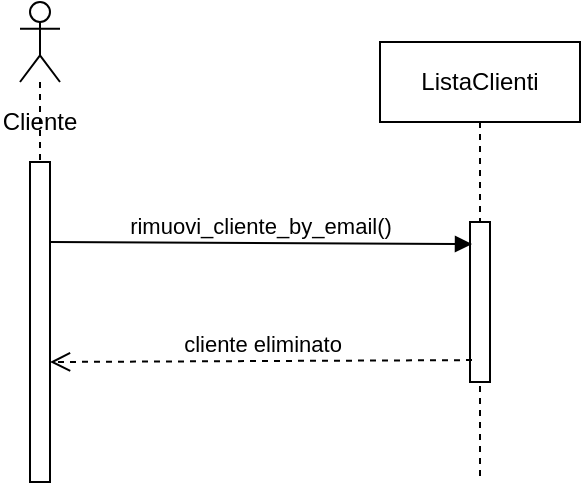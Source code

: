 <mxfile version="14.8.1" type="device"><diagram id="d8wV7OmDlCyUAEeFK4hV" name="Page-1"><mxGraphModel dx="934" dy="420" grid="1" gridSize="10" guides="1" tooltips="1" connect="1" arrows="1" fold="1" page="1" pageScale="1" pageWidth="827" pageHeight="1169" math="0" shadow="0"><root><mxCell id="0"/><mxCell id="1" parent="0"/><mxCell id="9jwqE9qZXY2KkGRByds5-1" value="" style="html=1;points=[];perimeter=orthogonalPerimeter;" vertex="1" parent="1"><mxGeometry x="55" y="120" width="10" height="160" as="geometry"/></mxCell><mxCell id="9jwqE9qZXY2KkGRByds5-2" value="" style="shape=umlLifeline;participant=umlActor;perimeter=lifelinePerimeter;whiteSpace=wrap;html=1;container=1;collapsible=0;recursiveResize=0;verticalAlign=top;spacingTop=36;outlineConnect=0;" vertex="1" parent="1"><mxGeometry x="50" y="40" width="20" height="80" as="geometry"/></mxCell><mxCell id="9jwqE9qZXY2KkGRByds5-3" value="Cliente" style="text;html=1;strokeColor=none;fillColor=none;align=center;verticalAlign=middle;whiteSpace=wrap;rounded=0;" vertex="1" parent="1"><mxGeometry x="40" y="90" width="40" height="20" as="geometry"/></mxCell><mxCell id="9jwqE9qZXY2KkGRByds5-4" value="&lt;div&gt;ListaClienti&lt;/div&gt;" style="shape=umlLifeline;perimeter=lifelinePerimeter;whiteSpace=wrap;html=1;container=1;collapsible=0;recursiveResize=0;outlineConnect=0;" vertex="1" parent="1"><mxGeometry x="230" y="60" width="100" height="220" as="geometry"/></mxCell><mxCell id="9jwqE9qZXY2KkGRByds5-9" value="" style="html=1;points=[];perimeter=orthogonalPerimeter;" vertex="1" parent="9jwqE9qZXY2KkGRByds5-4"><mxGeometry x="45" y="90" width="10" height="80" as="geometry"/></mxCell><mxCell id="9jwqE9qZXY2KkGRByds5-5" value="rimuovi_cliente_by_email()" style="html=1;verticalAlign=bottom;endArrow=block;entryX=0.1;entryY=0.138;entryDx=0;entryDy=0;entryPerimeter=0;" edge="1" parent="1" target="9jwqE9qZXY2KkGRByds5-9"><mxGeometry width="80" relative="1" as="geometry"><mxPoint x="65" y="160" as="sourcePoint"/><mxPoint x="270" y="160" as="targetPoint"/></mxGeometry></mxCell><mxCell id="9jwqE9qZXY2KkGRByds5-6" value="cliente eliminato" style="html=1;verticalAlign=bottom;endArrow=open;dashed=1;endSize=8;exitX=0.1;exitY=0.863;exitDx=0;exitDy=0;exitPerimeter=0;" edge="1" parent="1" source="9jwqE9qZXY2KkGRByds5-9"><mxGeometry relative="1" as="geometry"><mxPoint x="270" y="220" as="sourcePoint"/><mxPoint x="65" y="220" as="targetPoint"/></mxGeometry></mxCell></root></mxGraphModel></diagram></mxfile>